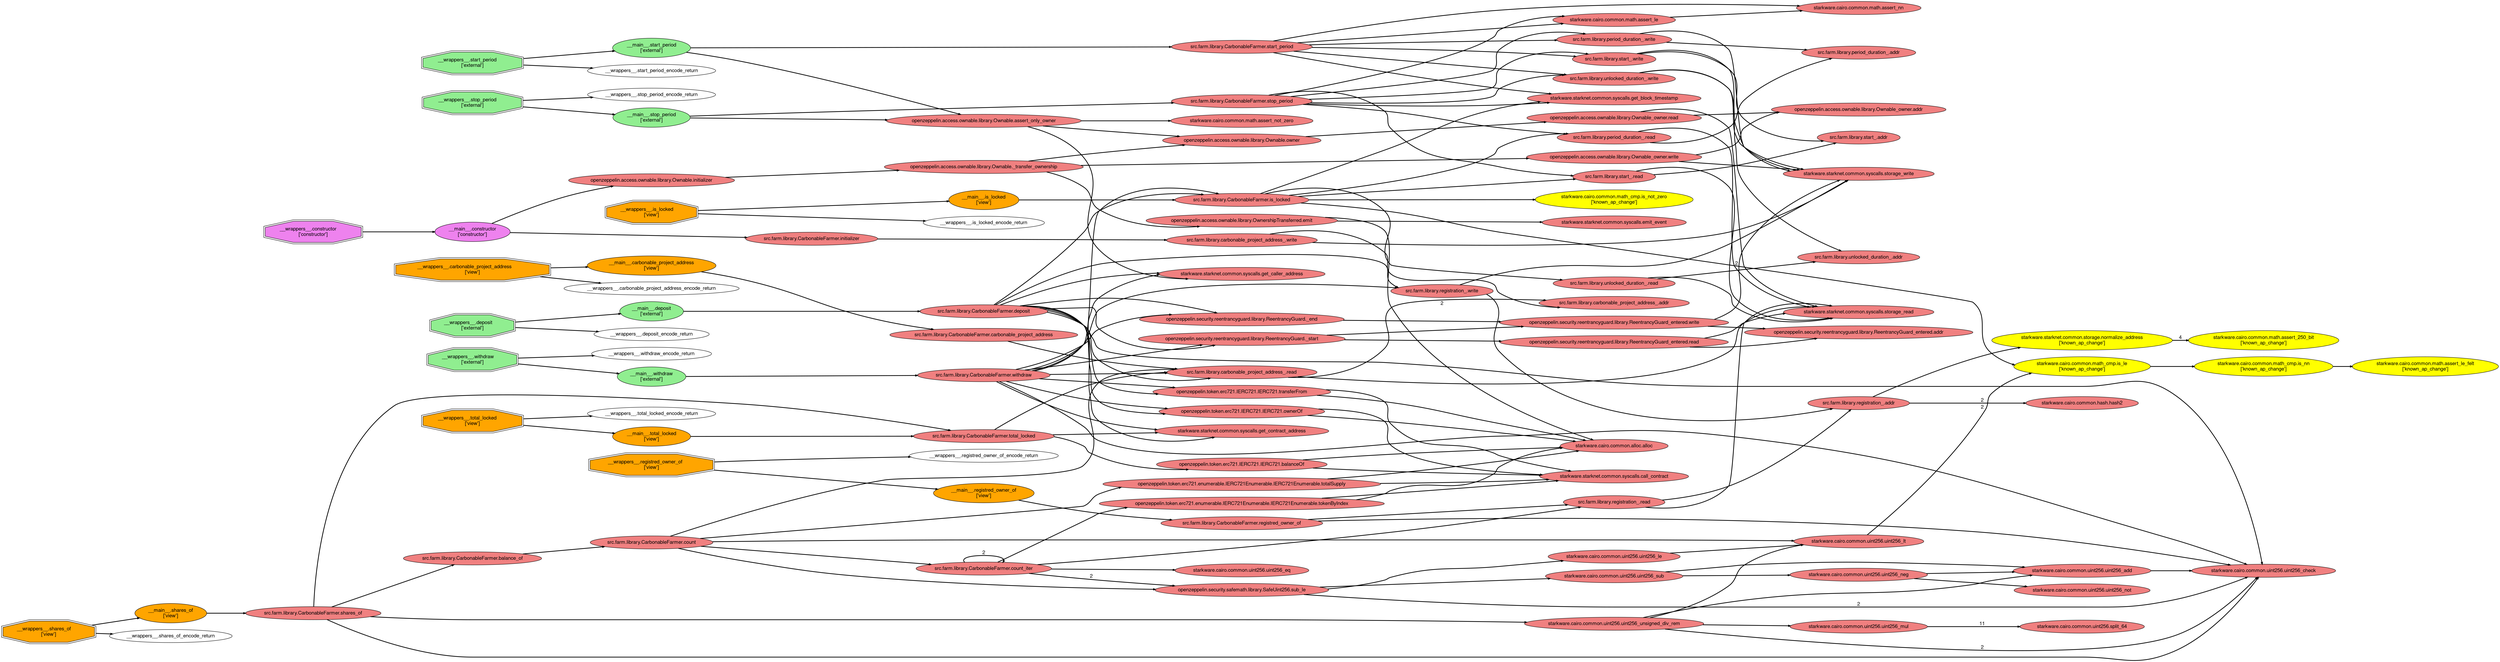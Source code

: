 // Call flow graph
digraph CarbonableYielder {
	graph [fontname="Helvetica,Arial,sans-serif" fontsize=20 layout=dot newrank=true rankdir=LR]
	node [fontname="Helvetica,Arial,sans-serif" pencolor="#00000044" shape="rect, plaintext" style=filled]
	edge [arrowsize=0.5 fontname="Helvetica,Arial,sans-serif" labeldistance=3 labelfontcolor="#00000080" penwidth=2]
	0 [label="starkware.cairo.common.alloc.alloc" color="" fillcolor=lightcoral shape=oval style=filled]
	3 [label="starkware.cairo.common.hash.hash2" color="" fillcolor=lightcoral shape=oval style=filled]
	9 [label="starkware.cairo.common.math.assert_not_zero" color="" fillcolor=lightcoral shape=oval style=filled]
	14 [label="starkware.cairo.common.math.assert_nn" color="" fillcolor=lightcoral shape=oval style=filled]
	18 [label="starkware.cairo.common.math.assert_le" color="" fillcolor=lightcoral shape=oval style=filled]
	23 [label="starkware.cairo.common.math.assert_250_bit\l['known_ap_change']" color="" fillcolor=yellow shape=oval style=filled]
	36 [label="starkware.cairo.common.math.assert_le_felt\l['known_ap_change']" color="" fillcolor=yellow shape=oval style=filled]
	81 [label="starkware.starknet.common.storage.normalize_address\l['known_ap_change']" color="" fillcolor=yellow shape=oval style=filled]
	121 [label="starkware.starknet.common.syscalls.call_contract" color="" fillcolor=lightcoral shape=oval style=filled]
	133 [label="starkware.starknet.common.syscalls.get_caller_address" color="" fillcolor=lightcoral shape=oval style=filled]
	140 [label="starkware.starknet.common.syscalls.get_contract_address" color="" fillcolor=lightcoral shape=oval style=filled]
	147 [label="starkware.starknet.common.syscalls.get_block_timestamp" color="" fillcolor=lightcoral shape=oval style=filled]
	154 [label="starkware.starknet.common.syscalls.storage_read" color="" fillcolor=lightcoral shape=oval style=filled]
	162 [label="starkware.starknet.common.syscalls.storage_write" color="" fillcolor=lightcoral shape=oval style=filled]
	170 [label="starkware.starknet.common.syscalls.emit_event" color="" fillcolor=lightcoral shape=oval style=filled]
	180 [label="starkware.cairo.common.math_cmp.is_not_zero\l['known_ap_change']" color="" fillcolor=yellow shape=oval style=filled]
	188 [label="starkware.cairo.common.math_cmp.is_nn\l['known_ap_change']" color="" fillcolor=yellow shape=oval style=filled]
	221 [label="starkware.cairo.common.math_cmp.is_le\l['known_ap_change']" color="" fillcolor=yellow shape=oval style=filled]
	226 [label="starkware.cairo.common.uint256.uint256_check" color="" fillcolor=lightcoral shape=oval style=filled]
	231 [label="starkware.cairo.common.uint256.uint256_add" color="" fillcolor=lightcoral shape=oval style=filled]
	253 [label="starkware.cairo.common.uint256.split_64" color="" fillcolor=lightcoral shape=oval style=filled]
	269 [label="starkware.cairo.common.uint256.uint256_mul" color="" fillcolor=lightcoral shape=oval style=filled]
	357 [label="starkware.cairo.common.uint256.uint256_lt" color="" fillcolor=lightcoral shape=oval style=filled]
	374 [label="starkware.cairo.common.uint256.uint256_le" color="" fillcolor=lightcoral shape=oval style=filled]
	386 [label="starkware.cairo.common.uint256.uint256_unsigned_div_rem" color="" fillcolor=lightcoral shape=oval style=filled]
	446 [label="starkware.cairo.common.uint256.uint256_not" color="" fillcolor=lightcoral shape=oval style=filled]
	454 [label="starkware.cairo.common.uint256.uint256_neg" color="" fillcolor=lightcoral shape=oval style=filled]
	469 [label="starkware.cairo.common.uint256.uint256_sub" color="" fillcolor=lightcoral shape=oval style=filled]
	485 [label="starkware.cairo.common.uint256.uint256_eq" color="" fillcolor=lightcoral shape=oval style=filled]
	507 [label="openzeppelin.access.ownable.library.OwnershipTransferred.emit" color="" fillcolor=lightcoral shape=oval style=filled]
	532 [label="openzeppelin.access.ownable.library.Ownable_owner.addr" color="" fillcolor=lightcoral shape=oval style=filled]
	537 [label="openzeppelin.access.ownable.library.Ownable_owner.read" color="" fillcolor=lightcoral shape=oval style=filled]
	550 [label="openzeppelin.access.ownable.library.Ownable_owner.write" color="" fillcolor=lightcoral shape=oval style=filled]
	562 [label="openzeppelin.access.ownable.library.Ownable.initializer" color="" fillcolor=lightcoral shape=oval style=filled]
	569 [label="openzeppelin.access.ownable.library.Ownable.assert_only_owner" color="" fillcolor=lightcoral shape=oval style=filled]
	584 [label="openzeppelin.access.ownable.library.Ownable.owner" color="" fillcolor=lightcoral shape=oval style=filled]
	590 [label="openzeppelin.access.ownable.library.Ownable._transfer_ownership" color="" fillcolor=lightcoral shape=oval style=filled]
	611 [label="openzeppelin.security.safemath.library.SafeUint256.sub_le" color="" fillcolor=lightcoral shape=oval style=filled]
	643 [label="openzeppelin.token.erc721.IERC721.IERC721.balanceOf" color="" fillcolor=lightcoral shape=oval style=filled]
	667 [label="openzeppelin.token.erc721.IERC721.IERC721.ownerOf" color="" fillcolor=lightcoral shape=oval style=filled]
	691 [label="openzeppelin.token.erc721.IERC721.IERC721.transferFrom" color="" fillcolor=lightcoral shape=oval style=filled]
	713 [label="openzeppelin.token.erc721.enumerable.IERC721Enumerable.IERC721Enumerable.totalSupply" color="" fillcolor=lightcoral shape=oval style=filled]
	734 [label="openzeppelin.token.erc721.enumerable.IERC721Enumerable.IERC721Enumerable.tokenByIndex" color="" fillcolor=lightcoral shape=oval style=filled]
	759 [label="openzeppelin.security.reentrancyguard.library.ReentrancyGuard_entered.addr" color="" fillcolor=lightcoral shape=oval style=filled]
	764 [label="openzeppelin.security.reentrancyguard.library.ReentrancyGuard_entered.read" color="" fillcolor=lightcoral shape=oval style=filled]
	777 [label="openzeppelin.security.reentrancyguard.library.ReentrancyGuard_entered.write" color="" fillcolor=lightcoral shape=oval style=filled]
	789 [label="openzeppelin.security.reentrancyguard.library.ReentrancyGuard._start" color="" fillcolor=lightcoral shape=oval style=filled]
	804 [label="openzeppelin.security.reentrancyguard.library.ReentrancyGuard._end" color="" fillcolor=lightcoral shape=oval style=filled]
	812 [label="src.farm.library.carbonable_project_address_.addr" color="" fillcolor=lightcoral shape=oval style=filled]
	817 [label="src.farm.library.carbonable_project_address_.read" color="" fillcolor=lightcoral shape=oval style=filled]
	830 [label="src.farm.library.carbonable_project_address_.write" color="" fillcolor=lightcoral shape=oval style=filled]
	842 [label="src.farm.library.start_.addr" color="" fillcolor=lightcoral shape=oval style=filled]
	847 [label="src.farm.library.start_.read" color="" fillcolor=lightcoral shape=oval style=filled]
	860 [label="src.farm.library.start_.write" color="" fillcolor=lightcoral shape=oval style=filled]
	872 [label="src.farm.library.unlocked_duration_.addr" color="" fillcolor=lightcoral shape=oval style=filled]
	877 [label="src.farm.library.unlocked_duration_.read" color="" fillcolor=lightcoral shape=oval style=filled]
	890 [label="src.farm.library.unlocked_duration_.write" color="" fillcolor=lightcoral shape=oval style=filled]
	902 [label="src.farm.library.period_duration_.addr" color="" fillcolor=lightcoral shape=oval style=filled]
	907 [label="src.farm.library.period_duration_.read" color="" fillcolor=lightcoral shape=oval style=filled]
	920 [label="src.farm.library.period_duration_.write" color="" fillcolor=lightcoral shape=oval style=filled]
	932 [label="src.farm.library.registration_.addr" color="" fillcolor=lightcoral shape=oval style=filled]
	949 [label="src.farm.library.registration_.read" color="" fillcolor=lightcoral shape=oval style=filled]
	964 [label="src.farm.library.registration_.write" color="" fillcolor=lightcoral shape=oval style=filled]
	978 [label="src.farm.library.CarbonableFarmer.initializer" color="" fillcolor=lightcoral shape=oval style=filled]
	985 [label="src.farm.library.CarbonableFarmer.carbonable_project_address" color="" fillcolor=lightcoral shape=oval style=filled]
	991 [label="src.farm.library.CarbonableFarmer.is_locked" color="" fillcolor=lightcoral shape=oval style=filled]
	1031 [label="src.farm.library.CarbonableFarmer.total_locked" color="" fillcolor=lightcoral shape=oval style=filled]
	1051 [label="src.farm.library.CarbonableFarmer.shares_of" color="" fillcolor=lightcoral shape=oval style=filled]
	1085 [label="src.farm.library.CarbonableFarmer.balance_of" color="" fillcolor=lightcoral shape=oval style=filled]
	1094 [label="src.farm.library.CarbonableFarmer.registred_owner_of" color="" fillcolor=lightcoral shape=oval style=filled]
	1107 [label="src.farm.library.CarbonableFarmer.start_period" color="" fillcolor=lightcoral shape=oval style=filled]
	1133 [label="src.farm.library.CarbonableFarmer.stop_period" color="" fillcolor=lightcoral shape=oval style=filled]
	1169 [label="src.farm.library.CarbonableFarmer.deposit" color="" fillcolor=lightcoral shape=oval style=filled]
	1224 [label="src.farm.library.CarbonableFarmer.withdraw" color="" fillcolor=lightcoral shape=oval style=filled]
	1280 [label="src.farm.library.CarbonableFarmer.count" color="" fillcolor=lightcoral shape=oval style=filled]
	1329 [label="src.farm.library.CarbonableFarmer.count_iter" color="" fillcolor=lightcoral shape=oval style=filled]
	1427 [label="__main__.constructor\l['constructor']" color="" fillcolor=violet shape=oval style=filled]
	1437 [label="__wrappers__.constructor\l['constructor']" color="" fillcolor=violet shape=doubleoctagon style=filled]
	1456 [label="__main__.carbonable_project_address\l['view']" color="" fillcolor=orange shape=oval style=filled]
	1462 [label="__wrappers__.carbonable_project_address_encode_return" color="" fillcolor=white shape=oval style=solid]
	1471 [label="__wrappers__.carbonable_project_address\l['view']" color="" fillcolor=orange shape=doubleoctagon style=filled]
	1486 [label="__main__.is_locked\l['view']" color="" fillcolor=orange shape=oval style=filled]
	1492 [label="__wrappers__.is_locked_encode_return" color="" fillcolor=white shape=oval style=solid]
	1501 [label="__wrappers__.is_locked\l['view']" color="" fillcolor=orange shape=doubleoctagon style=filled]
	1516 [label="__main__.total_locked\l['view']" color="" fillcolor=orange shape=oval style=filled]
	1522 [label="__wrappers__.total_locked_encode_return" color="" fillcolor=white shape=oval style=solid]
	1532 [label="__wrappers__.total_locked\l['view']" color="" fillcolor=orange shape=doubleoctagon style=filled]
	1547 [label="__main__.shares_of\l['view']" color="" fillcolor=orange shape=oval style=filled]
	1555 [label="__wrappers__.shares_of_encode_return" color="" fillcolor=white shape=oval style=solid]
	1565 [label="__wrappers__.shares_of\l['view']" color="" fillcolor=orange shape=doubleoctagon style=filled]
	1584 [label="__main__.registred_owner_of\l['view']" color="" fillcolor=orange shape=oval style=filled]
	1592 [label="__wrappers__.registred_owner_of_encode_return" color="" fillcolor=white shape=oval style=solid]
	1601 [label="__wrappers__.registred_owner_of\l['view']" color="" fillcolor=orange shape=doubleoctagon style=filled]
	1620 [label="__main__.start_period\l['external']" color="" fillcolor=lightgreen shape=oval style=filled]
	1630 [label="__wrappers__.start_period_encode_return" color="" fillcolor=white shape=oval style=solid]
	1639 [label="__wrappers__.start_period\l['external']" color="" fillcolor=lightgreen shape=doubleoctagon style=filled]
	1658 [label="__main__.stop_period\l['external']" color="" fillcolor=lightgreen shape=oval style=filled]
	1666 [label="__wrappers__.stop_period_encode_return" color="" fillcolor=white shape=oval style=solid]
	1675 [label="__wrappers__.stop_period\l['external']" color="" fillcolor=lightgreen shape=doubleoctagon style=filled]
	1690 [label="__main__.deposit\l['external']" color="" fillcolor=lightgreen shape=oval style=filled]
	1698 [label="__wrappers__.deposit_encode_return" color="" fillcolor=white shape=oval style=solid]
	1707 [label="__wrappers__.deposit\l['external']" color="" fillcolor=lightgreen shape=doubleoctagon style=filled]
	1726 [label="__main__.withdraw\l['external']" color="" fillcolor=lightgreen shape=oval style=filled]
	1734 [label="__wrappers__.withdraw_encode_return" color="" fillcolor=white shape=oval style=solid]
	1743 [label="__wrappers__.withdraw\l['external']" color="" fillcolor=lightgreen shape=doubleoctagon style=filled]
	18 -> 14
	81 -> 23 [label=4]
	188 -> 36
	221 -> 188
	231 -> 226
	269 -> 253 [label=11]
	357 -> 221 [label=2]
	374 -> 357
	386 -> 226 [label=2]
	386 -> 269
	386 -> 231
	386 -> 357
	454 -> 446
	454 -> 231
	469 -> 454
	469 -> 231
	507 -> 0 [label=2]
	507 -> 170
	537 -> 532
	537 -> 154
	550 -> 532
	550 -> 162
	562 -> 590
	569 -> 584
	569 -> 133
	569 -> 9
	584 -> 537
	590 -> 584
	590 -> 550
	590 -> 507
	611 -> 226 [label=2]
	611 -> 374
	611 -> 469
	643 -> 0
	643 -> 121
	667 -> 0
	667 -> 121
	691 -> 0
	691 -> 121
	713 -> 0
	713 -> 121
	734 -> 0
	734 -> 121
	764 -> 759
	764 -> 154
	777 -> 759
	777 -> 162
	789 -> 764
	789 -> 777
	804 -> 777
	817 -> 812
	817 -> 154
	830 -> 812
	830 -> 162
	847 -> 842
	847 -> 154
	860 -> 842
	860 -> 162
	877 -> 872
	877 -> 154
	890 -> 872
	890 -> 162
	907 -> 902
	907 -> 154
	920 -> 902
	920 -> 162
	932 -> 3 [label=2]
	932 -> 81
	949 -> 932
	949 -> 154
	964 -> 932
	964 -> 162
	978 -> 830
	985 -> 817
	991 -> 147
	991 -> 847
	991 -> 877
	991 -> 907
	991 -> 221 [label=2]
	991 -> 180
	1031 -> 140
	1031 -> 817
	1031 -> 643
	1051 -> 1085
	1051 -> 1031
	1051 -> 226
	1051 -> 386
	1085 -> 1280
	1094 -> 226
	1094 -> 949
	1107 -> 14
	1107 -> 18
	1107 -> 147
	1107 -> 860
	1107 -> 920
	1107 -> 890
	1133 -> 147
	1133 -> 847
	1133 -> 907
	1133 -> 18
	1133 -> 860
	1133 -> 920
	1133 -> 890
	1169 -> 789
	1169 -> 991
	1169 -> 226
	1169 -> 817
	1169 -> 133
	1169 -> 140
	1169 -> 691
	1169 -> 667
	1169 -> 964
	1169 -> 804
	1224 -> 789
	1224 -> 991
	1224 -> 226
	1224 -> 964
	1224 -> 817
	1224 -> 140
	1224 -> 133
	1224 -> 691
	1224 -> 667
	1224 -> 804
	1280 -> 817
	1280 -> 713
	1280 -> 357
	1280 -> 611
	1280 -> 1329
	1329 -> 734
	1329 -> 949
	1329 -> 485
	1329 -> 611 [label=2]
	1329 -> 1329 [label=2]
	1427 -> 978
	1427 -> 562
	1437 -> 1427
	1456 -> 985
	1471 -> 1456
	1471 -> 1462
	1486 -> 991
	1501 -> 1486
	1501 -> 1492
	1516 -> 1031
	1532 -> 1516
	1532 -> 1522
	1547 -> 1051
	1565 -> 1547
	1565 -> 1555
	1584 -> 1094
	1601 -> 1584
	1601 -> 1592
	1620 -> 569
	1620 -> 1107
	1639 -> 1620
	1639 -> 1630
	1658 -> 569
	1658 -> 1133
	1675 -> 1658
	1675 -> 1666
	1690 -> 1169
	1707 -> 1690
	1707 -> 1698
	1726 -> 1224
	1743 -> 1726
	1743 -> 1734
}
